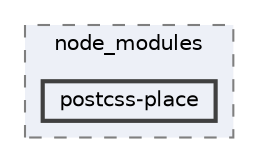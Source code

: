 digraph "pkiclassroomrescheduler/src/main/frontend/node_modules/postcss-place"
{
 // LATEX_PDF_SIZE
  bgcolor="transparent";
  edge [fontname=Helvetica,fontsize=10,labelfontname=Helvetica,labelfontsize=10];
  node [fontname=Helvetica,fontsize=10,shape=box,height=0.2,width=0.4];
  compound=true
  subgraph clusterdir_72953eda66ccb3a2722c28e1c3e6c23b {
    graph [ bgcolor="#edf0f7", pencolor="grey50", label="node_modules", fontname=Helvetica,fontsize=10 style="filled,dashed", URL="dir_72953eda66ccb3a2722c28e1c3e6c23b.html",tooltip=""]
  dir_526c5948ab36ec975c15905a21b7c702 [label="postcss-place", fillcolor="#edf0f7", color="grey25", style="filled,bold", URL="dir_526c5948ab36ec975c15905a21b7c702.html",tooltip=""];
  }
}
